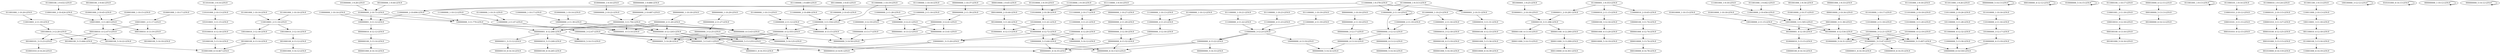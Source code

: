 digraph G {
    "100100010_3-12:16-LEN:9" -> "001000100_4-13:14-LEN:9";
    "110000000_2-10:694-LEN:9" -> "100000001_3-11:12-LEN:9";
    "110000000_2-10:694-LEN:9" -> "100000000_3-11:770-LEN:9";
    "000000010_5-13:249-LEN:9" -> "000000100_6-14:265-LEN:9";
    "000100010_4-13:19-LEN:9" -> "001000100_5-14:19-LEN:9";
    "000001100_4-13:14-LEN:9" -> "000011000_5-14:15-LEN:9";
    "110000010_2-11:15-LEN:9" -> "100000100_3-12:16-LEN:9";
    "110100000_2-10:38-LEN:9" -> "101000000_3-11:41-LEN:9";
    "100000000_4-13:22-LEN:9" -> "000000000_5-14:33-LEN:9";
    "101000000_1-9:28-LEN:9" -> "010000000_2-10:75-LEN:9";
    "001001000_1-9:34-LEN:9" -> "010010000_2-10:37-LEN:9";
    "011000100_1-9:432-LEN:9" -> "110001000_2-10:424-LEN:9";
    "000000000_5-14:13-LEN:9" -> "000000000_5-14:13-LEN:9";
    "100000000_4-13:19-LEN:9" -> "000000000_5-14:32-LEN:9";
    "001000100_4-13:12-LEN:9" -> "010001000_5-14:12-LEN:9";
    "111010000_2-10:18-LEN:9" -> "110100000_3-11:20-LEN:9";
    "000100000_4-12:12-LEN:9" -> "000100000_4-12:12-LEN:9";
    "000011000_5-13:299-LEN:9" -> "000110000_6-14:301-LEN:9";
    "000000000_3-11:702-LEN:9" -> "000000001_4-13:14-LEN:9";
    "000000000_3-11:702-LEN:9" -> "000000000_4-12:1203-LEN:9";
    "000000000_3-11:702-LEN:9" -> "000000000_4-13:43-LEN:9";
    "000000000_3-11:702-LEN:9" -> "000000001_4-12:264-LEN:9";
    "000001000_4-12:74-LEN:9" -> "000010000_5-13:74-LEN:9";
    "011000000_1-10:31-LEN:9" -> "110000000_2-11:47-LEN:9";
    "010000000_5-14:15-LEN:9" -> "010000000_5-14:15-LEN:9";
    "111000000_1-10:13-LEN:9" -> "110000000_2-11:23-LEN:9";
    "011011000_1-9:26-LEN:9" -> "110110000_2-10:26-LEN:9";
    "000000000_1-10:37-LEN:9" -> "000000000_2-11:39-LEN:9";
    "001000000_4-12:534-LEN:9" -> "010000000_5-14:31-LEN:9";
    "001000000_4-12:534-LEN:9" -> "010000000_5-13:497-LEN:9";
    "001000000_4-12:534-LEN:9" -> "010000001_5-13:47-LEN:9";
    "101000000_3-12:21-LEN:9" -> "010000000_5-14:31-LEN:9";
    "101000000_3-12:21-LEN:9" -> "010000000_5-13:497-LEN:9";
    "101000000_3-12:21-LEN:9" -> "010000001_5-13:47-LEN:9";
    "011000000_1-10:19-LEN:9" -> "110000000_2-11:28-LEN:9";
    "000100100_4-13:16-LEN:9" -> "001001000_5-14:16-LEN:9";
    "000000000_4-12:1203-LEN:9" -> "000000001_5-14:26-LEN:9";
    "000000000_4-12:1203-LEN:9" -> "000000000_5-13:1255-LEN:9";
    "000000000_4-12:1203-LEN:9" -> "000000000_5-14:125-LEN:9";
    "000000000_4-12:1203-LEN:9" -> "000000001_5-13:411-LEN:9";
    "111000000_3-11:21-LEN:9" -> "110000000_4-12:20-LEN:9";
    "010010000_1-10:15-LEN:9" -> "100100000_2-11:15-LEN:9";
    "000000000_1-10:16-LEN:9" -> "000000000_2-11:16-LEN:9";
    "100100000_2-11:15-LEN:9" -> "001000000_4-12:534-LEN:9";
    "100100000_2-11:15-LEN:9" -> "001000001_4-12:18-LEN:9";
    "000000000_4-13:41-LEN:9" -> "000000000_5-14:59-LEN:9";
    "110000000_2-11:47-LEN:9" -> "100000000_3-12:47-LEN:9";
    "110000000_4-12:20-LEN:9" -> "100000001_5-13:20-LEN:9";
    "110000000_4-12:20-LEN:9" -> "100000000_5-14:12-LEN:9";
    "110000000_4-12:20-LEN:9" -> "100000000_5-13:64-LEN:9";
    "000100010_4-12:473-LEN:9" -> "001000100_5-14:22-LEN:9";
    "000100010_4-12:473-LEN:9" -> "001000101_5-13:23-LEN:9";
    "000100010_4-12:473-LEN:9" -> "001000100_5-13:446-LEN:9";
    "000001100_4-12:290-LEN:9" -> "000011000_5-13:299-LEN:9";
    "100100000_3-11:505-LEN:9" -> "001000000_4-12:534-LEN:9";
    "100100000_3-11:505-LEN:9" -> "001000001_4-12:18-LEN:9";
    "011000000_4-12:32-LEN:9" -> "110000000_5-13:30-LEN:9";
    "100000000_2-10:22-LEN:9" -> "000000000_3-11:702-LEN:9";
    "110000001_2-11:16-LEN:9" -> "100000010_3-12:18-LEN:9";
    "111000000_1-10:12-LEN:9" -> "110000000_2-11:47-LEN:9";
    "001000100_1-9:44-LEN:9" -> "010001000_2-10:45-LEN:9";
    "000100000_5-13:13-LEN:9" -> "001000000_6-14:12-LEN:9";
    "000100000_3-11:38-LEN:9" -> "001000000_4-12:534-LEN:9";
    "000100000_3-11:38-LEN:9" -> "001000001_4-12:18-LEN:9";
    "010000000_4-13:19-LEN:9" -> "100000000_6-14:530-LEN:9";
    "010001000_1-10:17-LEN:9" -> "100010001_2-11:17-LEN:9";
    "000000100_4-13:19-LEN:9" -> "000001000_5-14:18-LEN:9";
    "011000000_1-10:19-LEN:9" -> "110000000_3-11:554-LEN:9";
    "011100000_1-10:16-LEN:9" -> "111000000_2-11:16-LEN:9";
    "000001000_4-13:20-LEN:9" -> "000010000_5-14:19-LEN:9";
    "000000000_1-10:27-LEN:9" -> "000000000_2-11:29-LEN:9";
    "010000011_2-10:18-LEN:9" -> "100000110_3-11:296-LEN:9";
    "100000100_3-11:74-LEN:9" -> "000001000_4-12:74-LEN:9";
    "110000000_2-11:14-LEN:9" -> "100000000_3-12:12-LEN:9";
    "011000000_2-10:45-LEN:9" -> "110000000_3-11:554-LEN:9";
    "011010000_1-10:16-LEN:9" -> "110100000_2-11:16-LEN:9";
    "000000000_5-13:1255-LEN:9" -> "000000000_6-14:1323-LEN:9";
    "000000000_5-13:1255-LEN:9" -> "000000001_6-14:35-LEN:9";
    "111100000_2-10:17-LEN:9" -> "111000000_3-11:21-LEN:9";
    "100000001_5-13:20-LEN:9" -> "000000011_6-14:353-LEN:9";
    "100000001_5-13:20-LEN:9" -> "000000010_6-14:91-LEN:9";
    "011110000_1-9:16-LEN:9" -> "111100000_2-10:17-LEN:9";
    "110000000_1-10:14-LEN:9" -> "100000001_3-11:12-LEN:9";
    "110000000_1-10:14-LEN:9" -> "100000000_3-11:770-LEN:9";
    "110000000_3-12:23-LEN:9" -> "100000000_4-13:19-LEN:9";
    "010001000_2-10:45-LEN:9" -> "100010001_3-11:463-LEN:9";
    "011001001_1-9:13-LEN:9" -> "011001001_1-9:13-LEN:9";
    "000010000_2-10:34-LEN:9" -> "000100000_3-11:38-LEN:9";
    "100100010_3-12:14-LEN:9" -> "001000100_4-13:12-LEN:9";
    "110100000_3-11:20-LEN:9" -> "101000000_4-12:19-LEN:9";
    "110000000_2-11:28-LEN:9" -> "100000000_3-12:21-LEN:9";
    "000000000_2-11:16-LEN:9" -> "000000000_3-12:17-LEN:9";
    "000000000_2-11:27-LEN:9" -> "000000000_3-12:25-LEN:9";
    "100100010_3-12:20-LEN:9" -> "001000100_5-14:22-LEN:9";
    "100100010_3-12:20-LEN:9" -> "001000101_5-13:23-LEN:9";
    "100100010_3-12:20-LEN:9" -> "001000100_5-13:446-LEN:9";
    "000000000_2-11:20-LEN:9" -> "000000001_4-13:14-LEN:9";
    "000000000_2-11:20-LEN:9" -> "000000000_4-12:1203-LEN:9";
    "000000000_2-11:20-LEN:9" -> "000000000_4-13:43-LEN:9";
    "000000000_2-11:20-LEN:9" -> "000000001_4-12:264-LEN:9";
    "110000000_3-12:19-LEN:9" -> "100000000_4-13:17-LEN:9";
    "000000100_5-13:14-LEN:9" -> "000001000_6-14:14-LEN:9";
    "110000001_2-10:31-LEN:9" -> "100000010_3-11:31-LEN:9";
    "000000000_2-11:39-LEN:9" -> "000000000_3-12:41-LEN:9";
    "001000101_5-13:23-LEN:9" -> "010001010_6-14:24-LEN:9";
    "000000011_5-13:12-LEN:9" -> "000000110_6-14:14-LEN:9";
    "110101000_2-10:13-LEN:9" -> "101010001_3-11:15-LEN:9";
    "000000000_4-13:43-LEN:9" -> "000000000_5-14:59-LEN:9";
    "111010000_1-9:18-LEN:9" -> "110100000_2-10:38-LEN:9";
    "110001010_2-10:12-LEN:9" -> "100010101_3-11:15-LEN:9";
    "100000000_3-12:12-LEN:9" -> "000000000_4-13:12-LEN:9";
    "011010000_1-10:17-LEN:9" -> "110100000_2-11:18-LEN:9";
    "011000101_1-9:14-LEN:9" -> "110001010_2-10:12-LEN:9";
    "110000000_2-11:14-LEN:9" -> "110000000_2-11:14-LEN:9";
    "101000000_3-11:41-LEN:9" -> "010000000_4-12:72-LEN:9";
    "101000000_3-11:41-LEN:9" -> "010000001_4-12:13-LEN:9";
    "010000000_1-9:16-LEN:9" -> "100000000_2-10:22-LEN:9";
    "001000001_1-9:25-LEN:9" -> "010000011_2-10:18-LEN:9";
    "000100000_2-10:44-LEN:9" -> "001000000_3-11:44-LEN:9";
    "100010001_3-11:463-LEN:9" -> "000100010_4-13:19-LEN:9";
    "100010001_3-11:463-LEN:9" -> "000100010_4-12:473-LEN:9";
    "000000000_2-11:29-LEN:9" -> "000000000_3-12:30-LEN:9";
    "000010000_1-9:45-LEN:9" -> "000100000_2-10:44-LEN:9";
    "000101000_5-13:115-LEN:9" -> "001010000_6-14:119-LEN:9";
    "100010101_3-11:15-LEN:9" -> "000101010_4-12:15-LEN:9";
    "010100010_4-12:16-LEN:9" -> "101000100_5-13:14-LEN:9";
    "000000000_3-12:25-LEN:9" -> "000000001_5-14:26-LEN:9";
    "000000000_3-12:25-LEN:9" -> "000000000_5-13:1255-LEN:9";
    "000000000_3-12:25-LEN:9" -> "000000000_5-14:125-LEN:9";
    "000000000_3-12:25-LEN:9" -> "000000001_5-13:411-LEN:9";
    "010000000_2-10:75-LEN:9" -> "100000001_3-11:12-LEN:9";
    "010000000_2-10:75-LEN:9" -> "100000000_3-11:770-LEN:9";
    "011000000_1-10:13-LEN:9" -> "110000000_2-11:12-LEN:9";
    "000000000_3-12:30-LEN:9" -> "000000000_4-13:32-LEN:9";
    "010000000_4-12:72-LEN:9" -> "100000001_5-13:20-LEN:9";
    "010000000_4-12:72-LEN:9" -> "100000000_5-14:12-LEN:9";
    "010000000_4-12:72-LEN:9" -> "100000000_5-13:64-LEN:9";
    "011100000_1-9:489-LEN:9" -> "111000000_2-10:496-LEN:9";
    "100000010_3-11:31-LEN:9" -> "000000100_4-12:33-LEN:9";
    "001000001_4-12:18-LEN:9" -> "010000010_5-13:15-LEN:9";
    "110010001_2-11:14-LEN:9" -> "100100010_3-12:16-LEN:9";
    "100000000_4-13:15-LEN:9" -> "000000000_5-14:59-LEN:9";
    "110000000_5-13:30-LEN:9" -> "100000000_6-14:530-LEN:9";
    "011001000_1-10:14-LEN:9" -> "110010001_2-11:14-LEN:9";
    "001100000_1-9:45-LEN:9" -> "011000000_2-10:45-LEN:9";
    "100010001_2-11:17-LEN:9" -> "000100010_4-13:19-LEN:9";
    "100010001_2-11:17-LEN:9" -> "000100010_4-12:473-LEN:9";
    "011100000_1-10:19-LEN:9" -> "111000000_2-11:19-LEN:9";
    "110000010_2-10:65-LEN:9" -> "100000100_3-11:74-LEN:9";
    "000010000_4-12:15-LEN:9" -> "000100000_5-13:13-LEN:9";
    "000000000_1-10:18-LEN:9" -> "000000000_2-11:20-LEN:9";
    "011010100_1-9:14-LEN:9" -> "110101000_2-10:13-LEN:9";
    "110000000_2-11:19-LEN:9" -> "100000000_3-12:12-LEN:9";
    "111000000_2-11:16-LEN:9" -> "110000000_3-12:19-LEN:9";
    "011000000_1-9:313-LEN:9" -> "110000000_2-10:694-LEN:9";
    "011000000_1-9:313-LEN:9" -> "110000000_2-11:14-LEN:9";
    "011000000_1-9:313-LEN:9" -> "110000001_2-10:31-LEN:9";
    "010000010_5-13:15-LEN:9" -> "100000100_6-14:14-LEN:9";
    "011000100_1-10:17-LEN:9" -> "110001001_2-11:18-LEN:9";
    "110010001_2-11:19-LEN:9" -> "100100010_3-12:20-LEN:9";
    "100110001_3-11:18-LEN:9" -> "001100010_4-12:18-LEN:9";
    "100100000_3-12:12-LEN:9" -> "100100000_3-12:12-LEN:9";
    "011101000_1-9:18-LEN:9" -> "111010000_2-10:18-LEN:9";
    "000000000_2-10:687-LEN:9" -> "000000000_3-11:702-LEN:9";
    "011100000_1-10:21-LEN:9" -> "111000000_2-11:22-LEN:9";
    "110000000_3-11:554-LEN:9" -> "100000000_4-13:15-LEN:9";
    "110000000_3-11:554-LEN:9" -> "100000000_4-12:555-LEN:9";
    "001000000_3-11:44-LEN:9" -> "010000000_4-12:72-LEN:9";
    "001000000_3-11:44-LEN:9" -> "010000001_4-12:13-LEN:9";
    "010101000_6-14:13-LEN:9" -> "010101000_6-14:13-LEN:9";
    "001000100_5-13:446-LEN:9" -> "010001000_6-14:467-LEN:9";
    "111000000_2-11:22-LEN:9" -> "110000000_3-12:23-LEN:9";
    "000000000_3-12:41-LEN:9" -> "000000000_4-13:41-LEN:9";
    "000000000_3-12:41-LEN:9" -> "000000001_4-13:12-LEN:9";
    "000000000_4-13:32-LEN:9" -> "000000000_6-14:1323-LEN:9";
    "000000000_4-13:32-LEN:9" -> "000000001_6-14:35-LEN:9";
    "101010001_3-11:15-LEN:9" -> "010100010_4-12:16-LEN:9";
    "100000010_3-12:18-LEN:9" -> "000000100_4-13:19-LEN:9";
    "000000000_1-10:29-LEN:9" -> "000000000_2-11:27-LEN:9";
    "011010000_1-9:19-LEN:9" -> "110100000_2-10:38-LEN:9";
    "100000000_3-12:47-LEN:9" -> "000000001_5-14:26-LEN:9";
    "100000000_3-12:47-LEN:9" -> "000000000_5-13:1255-LEN:9";
    "100000000_3-12:47-LEN:9" -> "000000000_5-14:125-LEN:9";
    "100000000_3-12:47-LEN:9" -> "000000001_5-13:411-LEN:9";
    "001100010_4-12:18-LEN:9" -> "011000100_5-13:16-LEN:9";
    "110011000_2-10:13-LEN:9" -> "100110001_3-11:18-LEN:9";
    "001000000_1-9:44-LEN:9" -> "010000000_2-10:75-LEN:9";
    "111000000_1-9:378-LEN:9" -> "110000000_2-10:694-LEN:9";
    "111000000_1-9:378-LEN:9" -> "110000000_2-11:14-LEN:9";
    "111000000_1-9:378-LEN:9" -> "110000001_2-10:31-LEN:9";
    "011000000_1-10:23-LEN:9" -> "110000001_2-11:16-LEN:9";
    "011000000_1-10:23-LEN:9" -> "110000000_2-11:19-LEN:9";
    "010010000_1-10:18-LEN:9" -> "100100000_3-11:505-LEN:9";
    "100000001_3-11:12-LEN:9" -> "000000010_4-12:12-LEN:9";
    "010000000_5-13:497-LEN:9" -> "100000000_6-14:530-LEN:9";
    "100000000_2-11:39-LEN:9" -> "000000001_4-13:14-LEN:9";
    "100000000_2-11:39-LEN:9" -> "000000000_4-12:1203-LEN:9";
    "100000000_2-11:39-LEN:9" -> "000000000_4-13:43-LEN:9";
    "100000000_2-11:39-LEN:9" -> "000000001_4-12:264-LEN:9";
    "101000100_5-13:14-LEN:9" -> "010001000_6-14:467-LEN:9";
    "011000100_5-13:16-LEN:9" -> "110001000_6-14:19-LEN:9";
    "010001000_1-10:15-LEN:9" -> "100010001_3-11:463-LEN:9";
    "011001000_1-10:20-LEN:9" -> "110010001_2-11:19-LEN:9";
    "100000000_3-12:16-LEN:9" -> "000000000_4-13:32-LEN:9";
    "011001100_1-9:13-LEN:9" -> "110011000_2-10:13-LEN:9";
    "011100000_1-10:23-LEN:9" -> "111000000_2-11:23-LEN:9";
    "110000101_2-10:115-LEN:9" -> "100001010_3-11:127-LEN:9";
    "100001010_3-11:127-LEN:9" -> "000010100_4-12:125-LEN:9";
    "100000000_4-13:17-LEN:9" -> "000000000_5-14:59-LEN:9";
    "110000000_3-12:23-LEN:9" -> "100000000_4-13:22-LEN:9";
    "000000010_4-12:12-LEN:9" -> "000000100_5-13:14-LEN:9";
    "100000000_3-12:21-LEN:9" -> "000000000_4-13:41-LEN:9";
    "100000000_3-12:21-LEN:9" -> "000000001_4-13:12-LEN:9";
    "000000000_4-13:12-LEN:9" -> "000000000_5-14:16-LEN:9";
    "100010010_3-12:18-LEN:9" -> "000100100_4-13:16-LEN:9";
    "110000011_2-10:281-LEN:9" -> "100000110_3-11:296-LEN:9";
    "101000000_3-12:17-LEN:9" -> "010000000_4-13:19-LEN:9";
    "011000000_1-10:12-LEN:9" -> "110000000_2-11:23-LEN:9";
    "000000100_4-12:33-LEN:9" -> "000001000_5-13:34-LEN:9";
    "000000000_1-10:12-LEN:9" -> "000000000_1-10:12-LEN:9";
    "110100000_2-11:18-LEN:9" -> "101000000_3-12:21-LEN:9";
    "111000000_2-11:23-LEN:9" -> "110000000_3-12:23-LEN:9";
    "100000110_3-11:296-LEN:9" -> "000001100_4-13:14-LEN:9";
    "100000110_3-11:296-LEN:9" -> "000001100_4-12:290-LEN:9";
    "011000001_1-9:353-LEN:9" -> "110000010_2-11:15-LEN:9";
    "011000001_1-9:353-LEN:9" -> "110000010_2-10:65-LEN:9";
    "011000001_1-9:353-LEN:9" -> "110000011_2-10:281-LEN:9";
    "110000000_3-12:23-LEN:9" -> "100000000_4-13:22-LEN:9";
    "100000000_4-13:22-LEN:9" -> "000000000_6-14:1323-LEN:9";
    "100000000_4-13:22-LEN:9" -> "000000001_6-14:35-LEN:9";
    "000010100_4-12:125-LEN:9" -> "000101000_5-13:115-LEN:9";
    "100000000_3-12:12-LEN:9" -> "000000000_4-13:14-LEN:9";
    "011000010_1-9:124-LEN:9" -> "110000101_2-10:115-LEN:9";
    "110000000_2-11:23-LEN:9" -> "100000000_3-12:16-LEN:9";
    "000000000_5-14:12-LEN:9" -> "000000000_5-14:12-LEN:9";
    "110001000_2-10:424-LEN:9" -> "100010001_3-11:463-LEN:9";
    "000000001_4-12:264-LEN:9" -> "000000010_5-13:249-LEN:9";
    "000000001_4-12:264-LEN:9" -> "000000011_5-13:12-LEN:9";
    "000000001_4-12:264-LEN:9" -> "000000010_5-14:15-LEN:9";
    "100000100_3-12:16-LEN:9" -> "000001000_4-13:20-LEN:9";
    "110001001_2-11:18-LEN:9" -> "100010010_3-12:18-LEN:9";
    "110010000_2-10:456-LEN:9" -> "100100000_3-11:505-LEN:9";
    "101000000_4-12:19-LEN:9" -> "010000000_5-14:31-LEN:9";
    "101000000_4-12:19-LEN:9" -> "010000000_5-13:497-LEN:9";
    "101000000_4-12:19-LEN:9" -> "010000001_5-13:47-LEN:9";
    "110010001_2-11:14-LEN:9" -> "100100010_3-12:14-LEN:9";
    "110100000_2-11:16-LEN:9" -> "101000000_3-12:17-LEN:9";
    "000010000_5-13:74-LEN:9" -> "000100000_6-14:78-LEN:9";
    "110000000_2-11:12-LEN:9" -> "100000000_4-13:15-LEN:9";
    "110000000_2-11:12-LEN:9" -> "100000000_4-12:555-LEN:9";
    "100000000_4-12:555-LEN:9" -> "000000001_5-14:26-LEN:9";
    "100000000_4-12:555-LEN:9" -> "000000000_5-13:1255-LEN:9";
    "100000000_4-12:555-LEN:9" -> "000000000_5-14:125-LEN:9";
    "100000000_4-12:555-LEN:9" -> "000000001_5-13:411-LEN:9";
    "011001000_1-10:16-LEN:9" -> "110010001_2-11:14-LEN:9";
    "111001000_1-9:18-LEN:9" -> "110010000_2-10:456-LEN:9";
    "010010000_2-10:37-LEN:9" -> "100100000_3-11:505-LEN:9";
    "111000000_2-11:19-LEN:9" -> "110000000_3-12:23-LEN:9";
    "101100000_3-11:28-LEN:9" -> "011000000_4-12:32-LEN:9";
    "110110000_2-10:26-LEN:9" -> "101100000_3-11:28-LEN:9";
    "000000000_4-13:14-LEN:9" -> "000000000_5-14:32-LEN:9";
    "001000100_4-13:14-LEN:9" -> "010001000_6-14:467-LEN:9";
    "000001000_1-9:33-LEN:9" -> "000010000_2-10:34-LEN:9";
    "110000000_1-10:17-LEN:9" -> "100000000_2-11:39-LEN:9";
    "000000000_1-9:686-LEN:9" -> "000000000_2-10:687-LEN:9";
    "100000000_3-11:770-LEN:9" -> "000000001_4-13:14-LEN:9";
    "100000000_3-11:770-LEN:9" -> "000000000_4-12:1203-LEN:9";
    "100000000_3-11:770-LEN:9" -> "000000000_4-13:43-LEN:9";
    "100000000_3-11:770-LEN:9" -> "000000001_4-12:264-LEN:9";
    "000000000_3-12:17-LEN:9" -> "000000000_4-13:14-LEN:9";
    "010000000_1-10:14-LEN:9" -> "100000000_2-11:39-LEN:9";
    "000001000_5-13:34-LEN:9" -> "000010000_6-14:39-LEN:9";
    "010000001_5-13:47-LEN:9" -> "100000011_6-14:18-LEN:9";
    "010000001_5-13:47-LEN:9" -> "100000010_6-14:35-LEN:9";
    "000000001_5-13:411-LEN:9" -> "000000011_6-14:353-LEN:9";
    "000000001_5-13:411-LEN:9" -> "000000010_6-14:91-LEN:9";
    "100000000_5-13:64-LEN:9" -> "000000000_6-14:1323-LEN:9";
    "100000000_5-13:64-LEN:9" -> "000000001_6-14:35-LEN:9";
    "111000000_2-10:496-LEN:9" -> "110000000_3-11:554-LEN:9";
    "011001000_1-9:442-LEN:9" -> "110010000_2-10:456-LEN:9";
}
